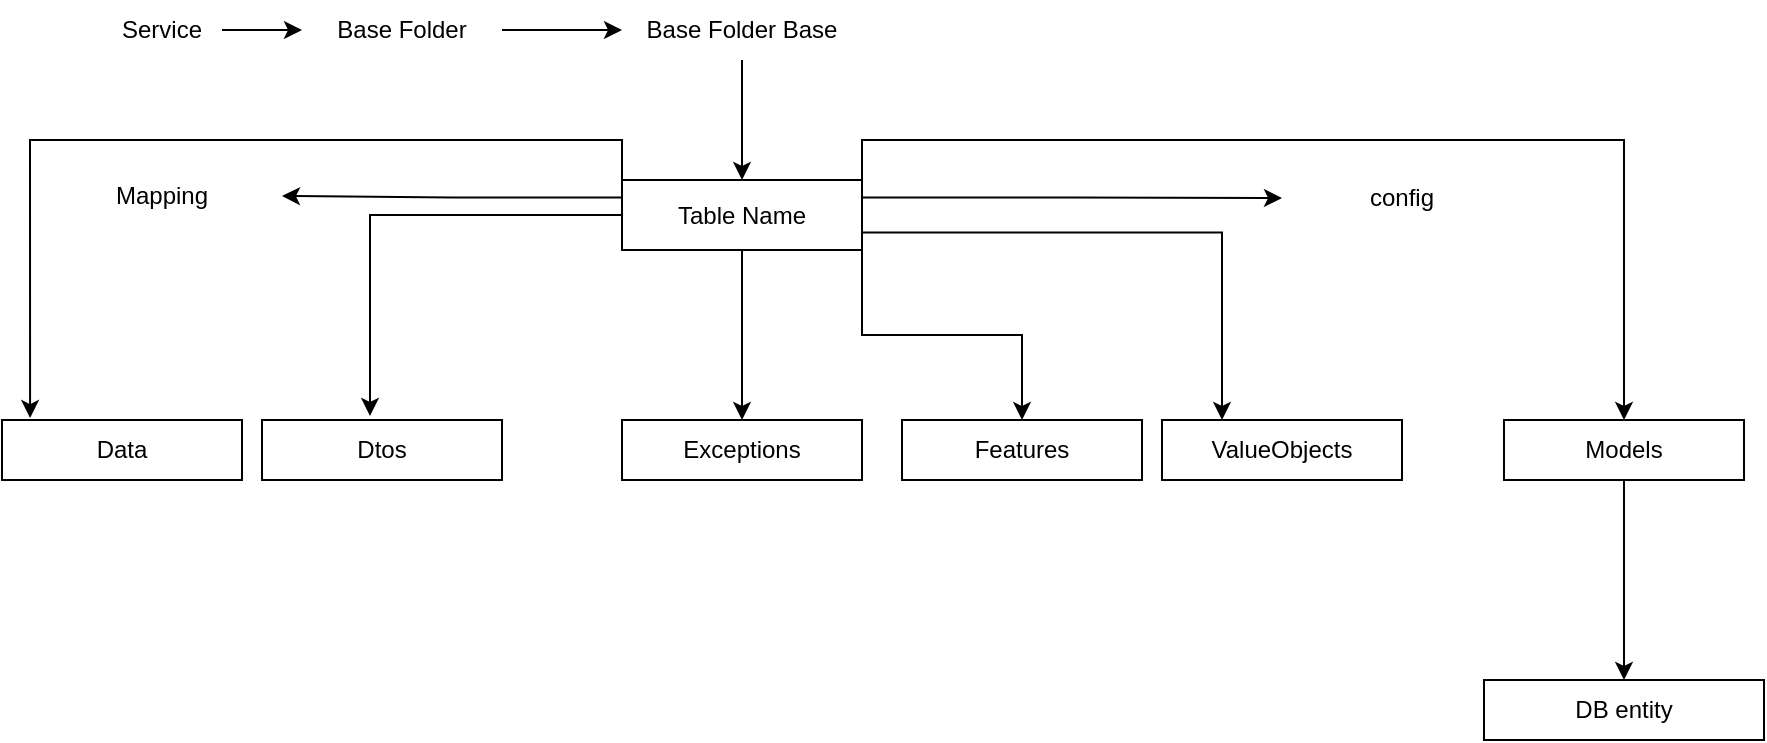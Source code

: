 <mxfile version="20.8.16" type="github"><diagram name="Page-1" id="UMADV98i5JFgTWzXtIxi"><mxGraphModel dx="1120" dy="452" grid="1" gridSize="10" guides="1" tooltips="1" connect="1" arrows="1" fold="1" page="1" pageScale="1" pageWidth="827" pageHeight="1169" math="0" shadow="0"><root><mxCell id="0"/><mxCell id="1" parent="0"/><mxCell id="pZzHoeOJ069ep5u9NYxu-22" style="edgeStyle=orthogonalEdgeStyle;rounded=0;orthogonalLoop=1;jettySize=auto;html=1;entryX=0;entryY=0.5;entryDx=0;entryDy=0;" edge="1" parent="1" source="pZzHoeOJ069ep5u9NYxu-19" target="pZzHoeOJ069ep5u9NYxu-21"><mxGeometry relative="1" as="geometry"><mxPoint x="230" y="20" as="targetPoint"/></mxGeometry></mxCell><mxCell id="pZzHoeOJ069ep5u9NYxu-19" value="Service" style="text;html=1;strokeColor=none;fillColor=none;align=center;verticalAlign=middle;whiteSpace=wrap;rounded=0;" vertex="1" parent="1"><mxGeometry x="60" y="10" width="60" height="30" as="geometry"/></mxCell><mxCell id="pZzHoeOJ069ep5u9NYxu-24" style="edgeStyle=orthogonalEdgeStyle;rounded=0;orthogonalLoop=1;jettySize=auto;html=1;" edge="1" parent="1" source="pZzHoeOJ069ep5u9NYxu-21" target="pZzHoeOJ069ep5u9NYxu-23"><mxGeometry relative="1" as="geometry"/></mxCell><mxCell id="pZzHoeOJ069ep5u9NYxu-21" value="Base Folder" style="text;html=1;strokeColor=none;fillColor=none;align=center;verticalAlign=middle;whiteSpace=wrap;rounded=0;" vertex="1" parent="1"><mxGeometry x="160" y="10" width="100" height="30" as="geometry"/></mxCell><mxCell id="pZzHoeOJ069ep5u9NYxu-30" style="edgeStyle=orthogonalEdgeStyle;rounded=0;orthogonalLoop=1;jettySize=auto;html=1;exitX=0.5;exitY=1;exitDx=0;exitDy=0;" edge="1" parent="1" source="pZzHoeOJ069ep5u9NYxu-23" target="pZzHoeOJ069ep5u9NYxu-25"><mxGeometry relative="1" as="geometry"/></mxCell><mxCell id="pZzHoeOJ069ep5u9NYxu-23" value="Base Folder Base" style="text;html=1;strokeColor=none;fillColor=none;align=center;verticalAlign=middle;whiteSpace=wrap;rounded=0;" vertex="1" parent="1"><mxGeometry x="320" y="10" width="120" height="30" as="geometry"/></mxCell><mxCell id="pZzHoeOJ069ep5u9NYxu-38" style="edgeStyle=orthogonalEdgeStyle;rounded=0;orthogonalLoop=1;jettySize=auto;html=1;exitX=1;exitY=0;exitDx=0;exitDy=0;entryX=0.5;entryY=0;entryDx=0;entryDy=0;" edge="1" parent="1" source="pZzHoeOJ069ep5u9NYxu-25" target="pZzHoeOJ069ep5u9NYxu-35"><mxGeometry relative="1" as="geometry"/></mxCell><mxCell id="pZzHoeOJ069ep5u9NYxu-40" style="edgeStyle=orthogonalEdgeStyle;rounded=0;orthogonalLoop=1;jettySize=auto;html=1;exitX=0.5;exitY=1;exitDx=0;exitDy=0;entryX=0.5;entryY=0;entryDx=0;entryDy=0;" edge="1" parent="1" source="pZzHoeOJ069ep5u9NYxu-25" target="pZzHoeOJ069ep5u9NYxu-33"><mxGeometry relative="1" as="geometry"/></mxCell><mxCell id="pZzHoeOJ069ep5u9NYxu-41" style="edgeStyle=orthogonalEdgeStyle;rounded=0;orthogonalLoop=1;jettySize=auto;html=1;exitX=0;exitY=0;exitDx=0;exitDy=0;entryX=0.117;entryY=-0.033;entryDx=0;entryDy=0;entryPerimeter=0;" edge="1" parent="1" source="pZzHoeOJ069ep5u9NYxu-25" target="pZzHoeOJ069ep5u9NYxu-31"><mxGeometry relative="1" as="geometry"><mxPoint x="20" y="140" as="targetPoint"/></mxGeometry></mxCell><mxCell id="pZzHoeOJ069ep5u9NYxu-42" style="edgeStyle=orthogonalEdgeStyle;rounded=0;orthogonalLoop=1;jettySize=auto;html=1;exitX=0;exitY=0.5;exitDx=0;exitDy=0;entryX=0.45;entryY=-0.067;entryDx=0;entryDy=0;entryPerimeter=0;" edge="1" parent="1" source="pZzHoeOJ069ep5u9NYxu-25" target="pZzHoeOJ069ep5u9NYxu-32"><mxGeometry relative="1" as="geometry"/></mxCell><mxCell id="pZzHoeOJ069ep5u9NYxu-51" style="edgeStyle=orthogonalEdgeStyle;rounded=0;orthogonalLoop=1;jettySize=auto;html=1;exitX=1;exitY=1;exitDx=0;exitDy=0;entryX=0.5;entryY=0;entryDx=0;entryDy=0;" edge="1" parent="1" source="pZzHoeOJ069ep5u9NYxu-25" target="pZzHoeOJ069ep5u9NYxu-34"><mxGeometry relative="1" as="geometry"/></mxCell><mxCell id="pZzHoeOJ069ep5u9NYxu-52" style="edgeStyle=orthogonalEdgeStyle;rounded=0;orthogonalLoop=1;jettySize=auto;html=1;exitX=1;exitY=0.75;exitDx=0;exitDy=0;entryX=0.25;entryY=0;entryDx=0;entryDy=0;" edge="1" parent="1" source="pZzHoeOJ069ep5u9NYxu-25" target="pZzHoeOJ069ep5u9NYxu-45"><mxGeometry relative="1" as="geometry"/></mxCell><mxCell id="pZzHoeOJ069ep5u9NYxu-56" style="edgeStyle=orthogonalEdgeStyle;rounded=0;orthogonalLoop=1;jettySize=auto;html=1;exitX=1;exitY=0.25;exitDx=0;exitDy=0;" edge="1" parent="1" source="pZzHoeOJ069ep5u9NYxu-25" target="pZzHoeOJ069ep5u9NYxu-55"><mxGeometry relative="1" as="geometry"/></mxCell><mxCell id="pZzHoeOJ069ep5u9NYxu-58" style="edgeStyle=orthogonalEdgeStyle;rounded=0;orthogonalLoop=1;jettySize=auto;html=1;exitX=0;exitY=0.25;exitDx=0;exitDy=0;" edge="1" parent="1" source="pZzHoeOJ069ep5u9NYxu-25" target="pZzHoeOJ069ep5u9NYxu-57"><mxGeometry relative="1" as="geometry"/></mxCell><mxCell id="pZzHoeOJ069ep5u9NYxu-25" value="Table Name" style="whiteSpace=wrap;html=1;" vertex="1" parent="1"><mxGeometry x="320" y="100" width="120" height="35" as="geometry"/></mxCell><mxCell id="pZzHoeOJ069ep5u9NYxu-31" value="Data" style="whiteSpace=wrap;html=1;" vertex="1" parent="1"><mxGeometry x="10" y="220" width="120" height="30" as="geometry"/></mxCell><mxCell id="pZzHoeOJ069ep5u9NYxu-32" value="Dtos" style="whiteSpace=wrap;html=1;" vertex="1" parent="1"><mxGeometry x="140" y="220" width="120" height="30" as="geometry"/></mxCell><mxCell id="pZzHoeOJ069ep5u9NYxu-33" value="Exceptions" style="whiteSpace=wrap;html=1;" vertex="1" parent="1"><mxGeometry x="320" y="220" width="120" height="30" as="geometry"/></mxCell><mxCell id="pZzHoeOJ069ep5u9NYxu-34" value="Features" style="whiteSpace=wrap;html=1;" vertex="1" parent="1"><mxGeometry x="460" y="220" width="120" height="30" as="geometry"/></mxCell><mxCell id="pZzHoeOJ069ep5u9NYxu-59" style="edgeStyle=orthogonalEdgeStyle;rounded=0;orthogonalLoop=1;jettySize=auto;html=1;exitX=0.5;exitY=1;exitDx=0;exitDy=0;" edge="1" parent="1" source="pZzHoeOJ069ep5u9NYxu-35" target="pZzHoeOJ069ep5u9NYxu-48"><mxGeometry relative="1" as="geometry"/></mxCell><mxCell id="pZzHoeOJ069ep5u9NYxu-35" value="Models" style="whiteSpace=wrap;html=1;" vertex="1" parent="1"><mxGeometry x="761" y="220" width="120" height="30" as="geometry"/></mxCell><mxCell id="pZzHoeOJ069ep5u9NYxu-45" value="ValueObjects" style="whiteSpace=wrap;html=1;" vertex="1" parent="1"><mxGeometry x="590" y="220" width="120" height="30" as="geometry"/></mxCell><mxCell id="pZzHoeOJ069ep5u9NYxu-48" value="DB entity" style="whiteSpace=wrap;html=1;" vertex="1" parent="1"><mxGeometry x="751" y="350" width="140" height="30" as="geometry"/></mxCell><mxCell id="pZzHoeOJ069ep5u9NYxu-55" value="config" style="text;html=1;strokeColor=none;fillColor=none;align=center;verticalAlign=middle;whiteSpace=wrap;rounded=0;" vertex="1" parent="1"><mxGeometry x="650" y="94" width="120" height="30" as="geometry"/></mxCell><mxCell id="pZzHoeOJ069ep5u9NYxu-57" value="Mapping" style="text;html=1;strokeColor=none;fillColor=none;align=center;verticalAlign=middle;whiteSpace=wrap;rounded=0;" vertex="1" parent="1"><mxGeometry x="30" y="93" width="120" height="30" as="geometry"/></mxCell></root></mxGraphModel></diagram></mxfile>